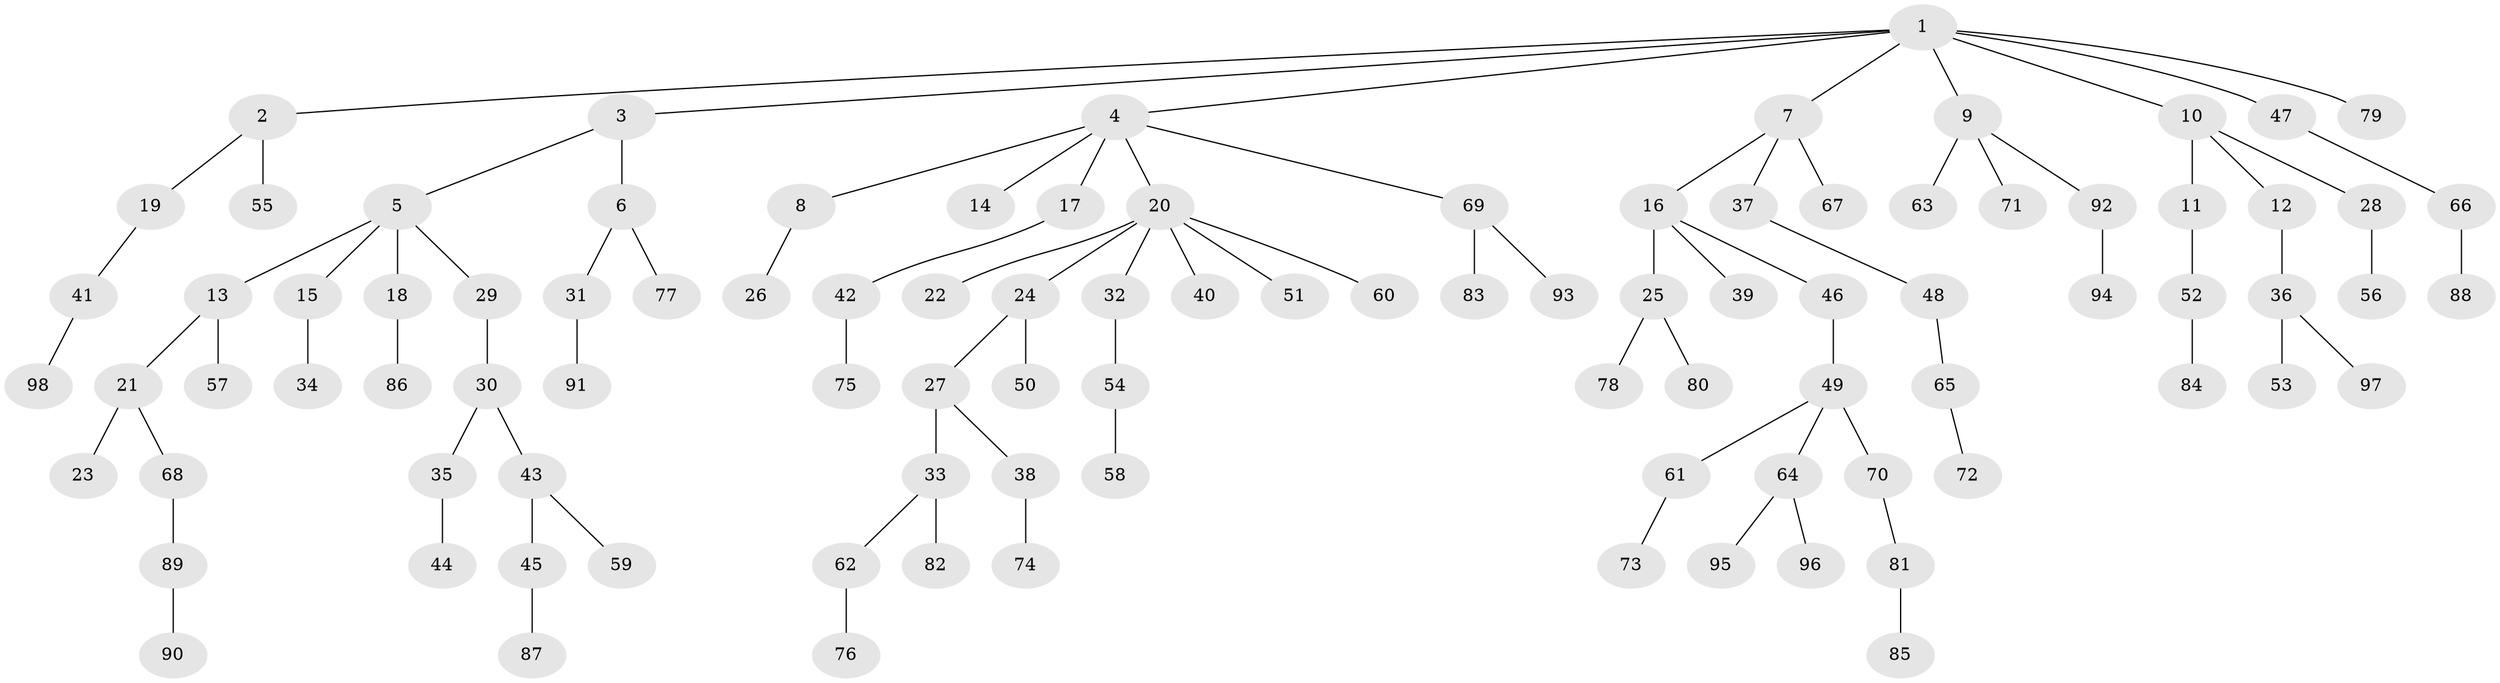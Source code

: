 // coarse degree distribution, {3: 0.1016949152542373, 5: 0.03389830508474576, 4: 0.03389830508474576, 2: 0.3389830508474576, 1: 0.4576271186440678, 6: 0.01694915254237288, 7: 0.01694915254237288}
// Generated by graph-tools (version 1.1) at 2025/37/03/04/25 23:37:16]
// undirected, 98 vertices, 97 edges
graph export_dot {
  node [color=gray90,style=filled];
  1;
  2;
  3;
  4;
  5;
  6;
  7;
  8;
  9;
  10;
  11;
  12;
  13;
  14;
  15;
  16;
  17;
  18;
  19;
  20;
  21;
  22;
  23;
  24;
  25;
  26;
  27;
  28;
  29;
  30;
  31;
  32;
  33;
  34;
  35;
  36;
  37;
  38;
  39;
  40;
  41;
  42;
  43;
  44;
  45;
  46;
  47;
  48;
  49;
  50;
  51;
  52;
  53;
  54;
  55;
  56;
  57;
  58;
  59;
  60;
  61;
  62;
  63;
  64;
  65;
  66;
  67;
  68;
  69;
  70;
  71;
  72;
  73;
  74;
  75;
  76;
  77;
  78;
  79;
  80;
  81;
  82;
  83;
  84;
  85;
  86;
  87;
  88;
  89;
  90;
  91;
  92;
  93;
  94;
  95;
  96;
  97;
  98;
  1 -- 2;
  1 -- 3;
  1 -- 4;
  1 -- 7;
  1 -- 9;
  1 -- 10;
  1 -- 47;
  1 -- 79;
  2 -- 19;
  2 -- 55;
  3 -- 5;
  3 -- 6;
  4 -- 8;
  4 -- 14;
  4 -- 17;
  4 -- 20;
  4 -- 69;
  5 -- 13;
  5 -- 15;
  5 -- 18;
  5 -- 29;
  6 -- 31;
  6 -- 77;
  7 -- 16;
  7 -- 37;
  7 -- 67;
  8 -- 26;
  9 -- 63;
  9 -- 71;
  9 -- 92;
  10 -- 11;
  10 -- 12;
  10 -- 28;
  11 -- 52;
  12 -- 36;
  13 -- 21;
  13 -- 57;
  15 -- 34;
  16 -- 25;
  16 -- 39;
  16 -- 46;
  17 -- 42;
  18 -- 86;
  19 -- 41;
  20 -- 22;
  20 -- 24;
  20 -- 32;
  20 -- 40;
  20 -- 51;
  20 -- 60;
  21 -- 23;
  21 -- 68;
  24 -- 27;
  24 -- 50;
  25 -- 78;
  25 -- 80;
  27 -- 33;
  27 -- 38;
  28 -- 56;
  29 -- 30;
  30 -- 35;
  30 -- 43;
  31 -- 91;
  32 -- 54;
  33 -- 62;
  33 -- 82;
  35 -- 44;
  36 -- 53;
  36 -- 97;
  37 -- 48;
  38 -- 74;
  41 -- 98;
  42 -- 75;
  43 -- 45;
  43 -- 59;
  45 -- 87;
  46 -- 49;
  47 -- 66;
  48 -- 65;
  49 -- 61;
  49 -- 64;
  49 -- 70;
  52 -- 84;
  54 -- 58;
  61 -- 73;
  62 -- 76;
  64 -- 95;
  64 -- 96;
  65 -- 72;
  66 -- 88;
  68 -- 89;
  69 -- 83;
  69 -- 93;
  70 -- 81;
  81 -- 85;
  89 -- 90;
  92 -- 94;
}
